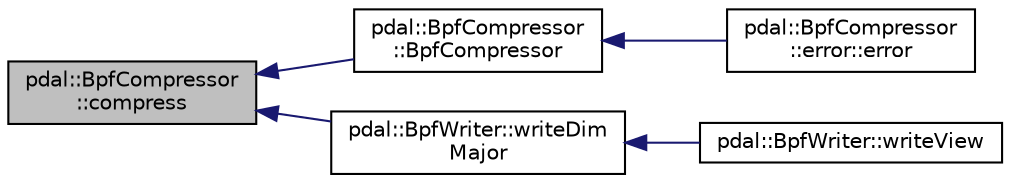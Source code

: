 digraph "pdal::BpfCompressor::compress"
{
  edge [fontname="Helvetica",fontsize="10",labelfontname="Helvetica",labelfontsize="10"];
  node [fontname="Helvetica",fontsize="10",shape=record];
  rankdir="LR";
  Node1 [label="pdal::BpfCompressor\l::compress",height=0.2,width=0.4,color="black", fillcolor="grey75", style="filled", fontcolor="black"];
  Node1 -> Node2 [dir="back",color="midnightblue",fontsize="10",style="solid",fontname="Helvetica"];
  Node2 [label="pdal::BpfCompressor\l::BpfCompressor",height=0.2,width=0.4,color="black", fillcolor="white", style="filled",URL="$classpdal_1_1BpfCompressor.html#a20efaa02ca6b8d792f8d9f7ff782d6a2"];
  Node2 -> Node3 [dir="back",color="midnightblue",fontsize="10",style="solid",fontname="Helvetica"];
  Node3 [label="pdal::BpfCompressor\l::error::error",height=0.2,width=0.4,color="black", fillcolor="white", style="filled",URL="$structpdal_1_1BpfCompressor_1_1error.html#aa63b769789b7118bd65a557ef6d1c489"];
  Node1 -> Node4 [dir="back",color="midnightblue",fontsize="10",style="solid",fontname="Helvetica"];
  Node4 [label="pdal::BpfWriter::writeDim\lMajor",height=0.2,width=0.4,color="black", fillcolor="white", style="filled",URL="$classpdal_1_1BpfWriter.html#a28a12ad585ecfe6f9b21129c435184d4"];
  Node4 -> Node5 [dir="back",color="midnightblue",fontsize="10",style="solid",fontname="Helvetica"];
  Node5 [label="pdal::BpfWriter::writeView",height=0.2,width=0.4,color="black", fillcolor="white", style="filled",URL="$classpdal_1_1BpfWriter.html#a71c9a5ddf2ceb9ccbdeff31b01c366c2"];
}
